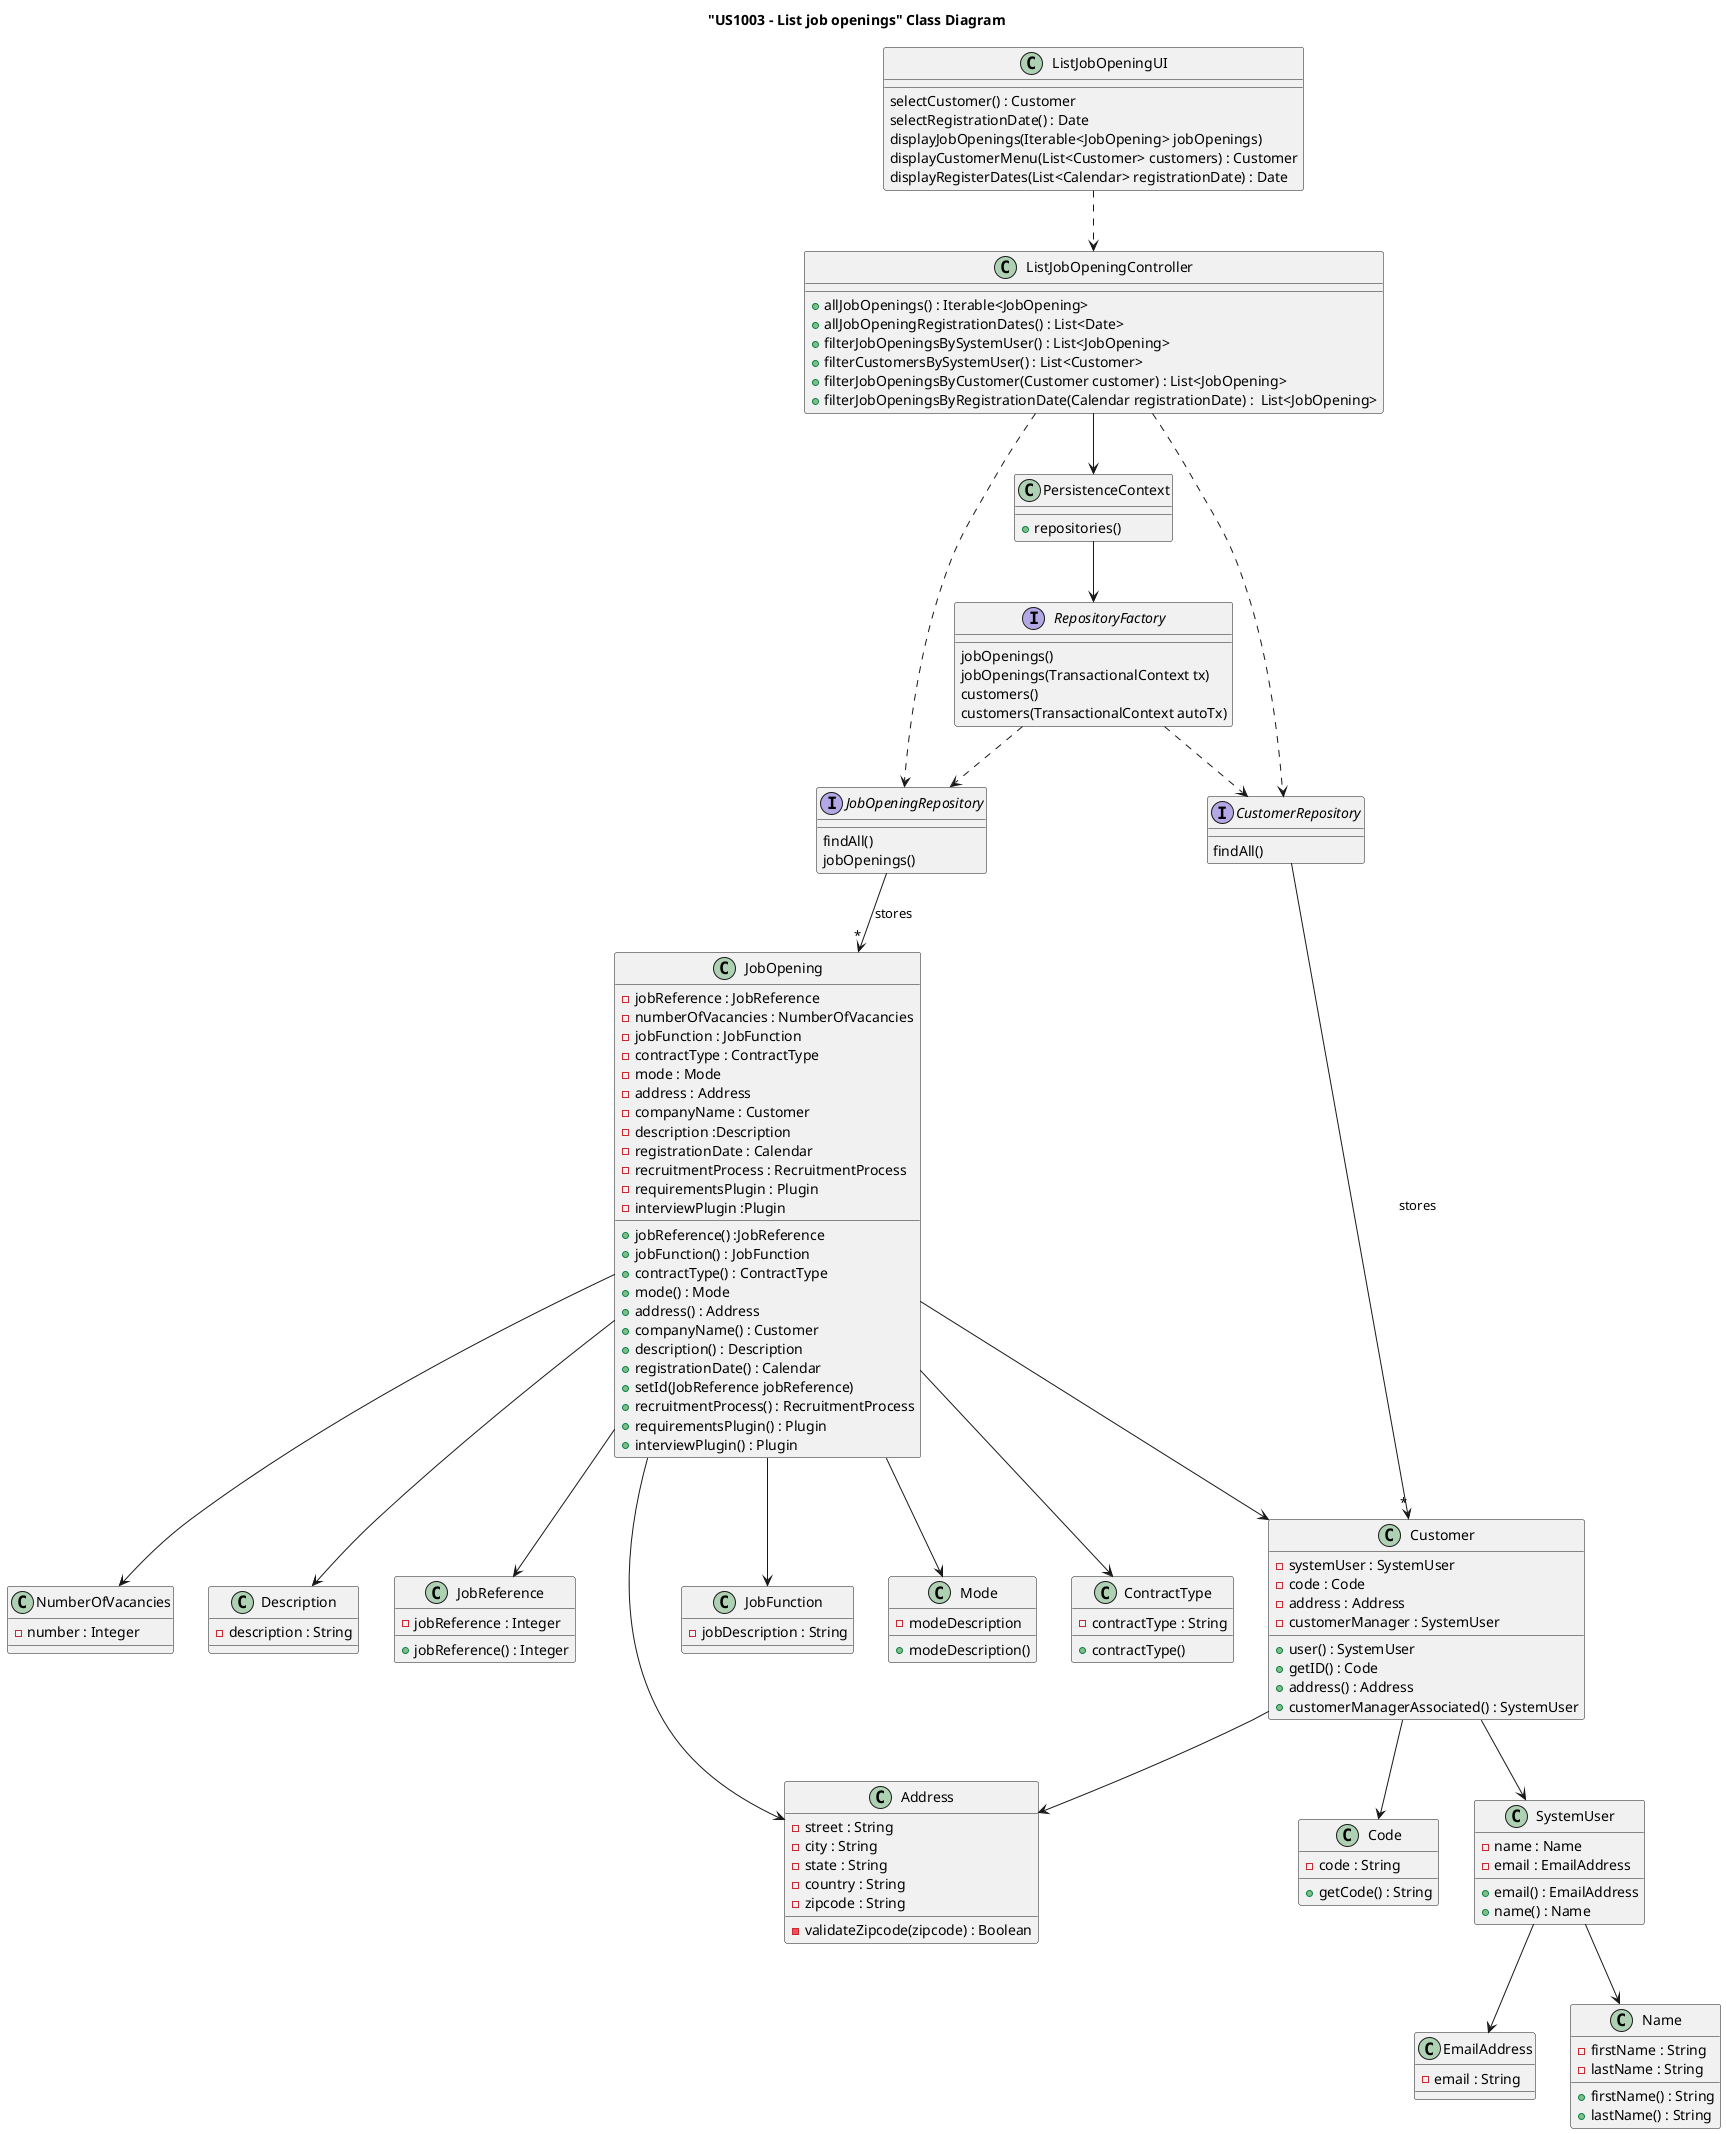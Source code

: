 @startuml

title "US1003 - List job openings" Class Diagram

class JobOpening {
-jobReference : JobReference
-numberOfVacancies : NumberOfVacancies
-jobFunction : JobFunction
-contractType : ContractType
-mode : Mode
-address : Address
-companyName : Customer
-description :Description
-registrationDate : Calendar
-recruitmentProcess : RecruitmentProcess
-requirementsPlugin : Plugin
-interviewPlugin :Plugin

+jobReference() :JobReference
+jobFunction() : JobFunction
+contractType() : ContractType
+mode() : Mode
+address() : Address
+companyName() : Customer
+description() : Description
+registrationDate() : Calendar
+setId(JobReference jobReference)
+recruitmentProcess() : RecruitmentProcess
+requirementsPlugin() : Plugin
+interviewPlugin() : Plugin
}

class JobFunction{
-jobDescription : String
}

class NumberOfVacancies{
-number : Integer
}

class Description{
-description : String
}

class JobReference{
-jobReference : Integer
+jobReference() : Integer
}

class Address{
-street : String
-city : String
-state : String
-country : String
-zipcode : String

-validateZipcode(zipcode) : Boolean
}


class Customer{
-systemUser : SystemUser
-code : Code
-address : Address
-customerManager : SystemUser

+user() : SystemUser
+getID() : Code
+address() : Address
+customerManagerAssociated() : SystemUser
}

class EmailAddress{
-email : String

}

class Name{
-firstName : String
-lastName : String
+firstName() : String
+lastName() : String
}

class Code{
-code : String
+getCode() : String
}


class SystemUser{
-name : Name
-email : EmailAddress

+email() : EmailAddress
+name() : Name
}

class Mode{
-modeDescription
+modeDescription()
}

class ContractType{
-contractType : String
+contractType()


}

class ListJobOpeningUI{
selectCustomer() : Customer
selectRegistrationDate() : Date
displayJobOpenings(Iterable<JobOpening> jobOpenings)
displayCustomerMenu(List<Customer> customers) : Customer
displayRegisterDates(List<Calendar> registrationDate) : Date
}

class ListJobOpeningController{
+allJobOpenings() : Iterable<JobOpening>
+allJobOpeningRegistrationDates() : List<Date>
+filterJobOpeningsBySystemUser() : List<JobOpening>
+filterCustomersBySystemUser() : List<Customer>
+filterJobOpeningsByCustomer(Customer customer) : List<JobOpening>
+filterJobOpeningsByRegistrationDate(Calendar registrationDate) :  List<JobOpening>
}


class PersistenceContext{
+repositories()
}

interface RepositoryFactory{
jobOpenings()
jobOpenings(TransactionalContext tx)
customers()
customers(TransactionalContext autoTx)
}

interface CustomerRepository{
findAll()
}

interface JobOpeningRepository{
findAll()
jobOpenings()
}



JobOpening --> Address
JobOpening --> Mode
JobOpening --> ContractType
JobOpening --> Customer
JobOpening --> JobFunction
JobOpening --> JobReference
JobOpening --> Description
JobOpening --> NumberOfVacancies


Customer --> Code
Customer --> SystemUser
Customer --> Address

ListJobOpeningUI ..> ListJobOpeningController

ListJobOpeningController ..> JobOpeningRepository
ListJobOpeningController ..> CustomerRepository

JobOpeningRepository --> "*" JobOpening :stores

CustomerRepository --> "*" Customer :stores

ListJobOpeningController --> PersistenceContext

PersistenceContext --> RepositoryFactory
SystemUser --> Name
SystemUser --> EmailAddress
RepositoryFactory ..> JobOpeningRepository
RepositoryFactory  ..> CustomerRepository
@enduml
